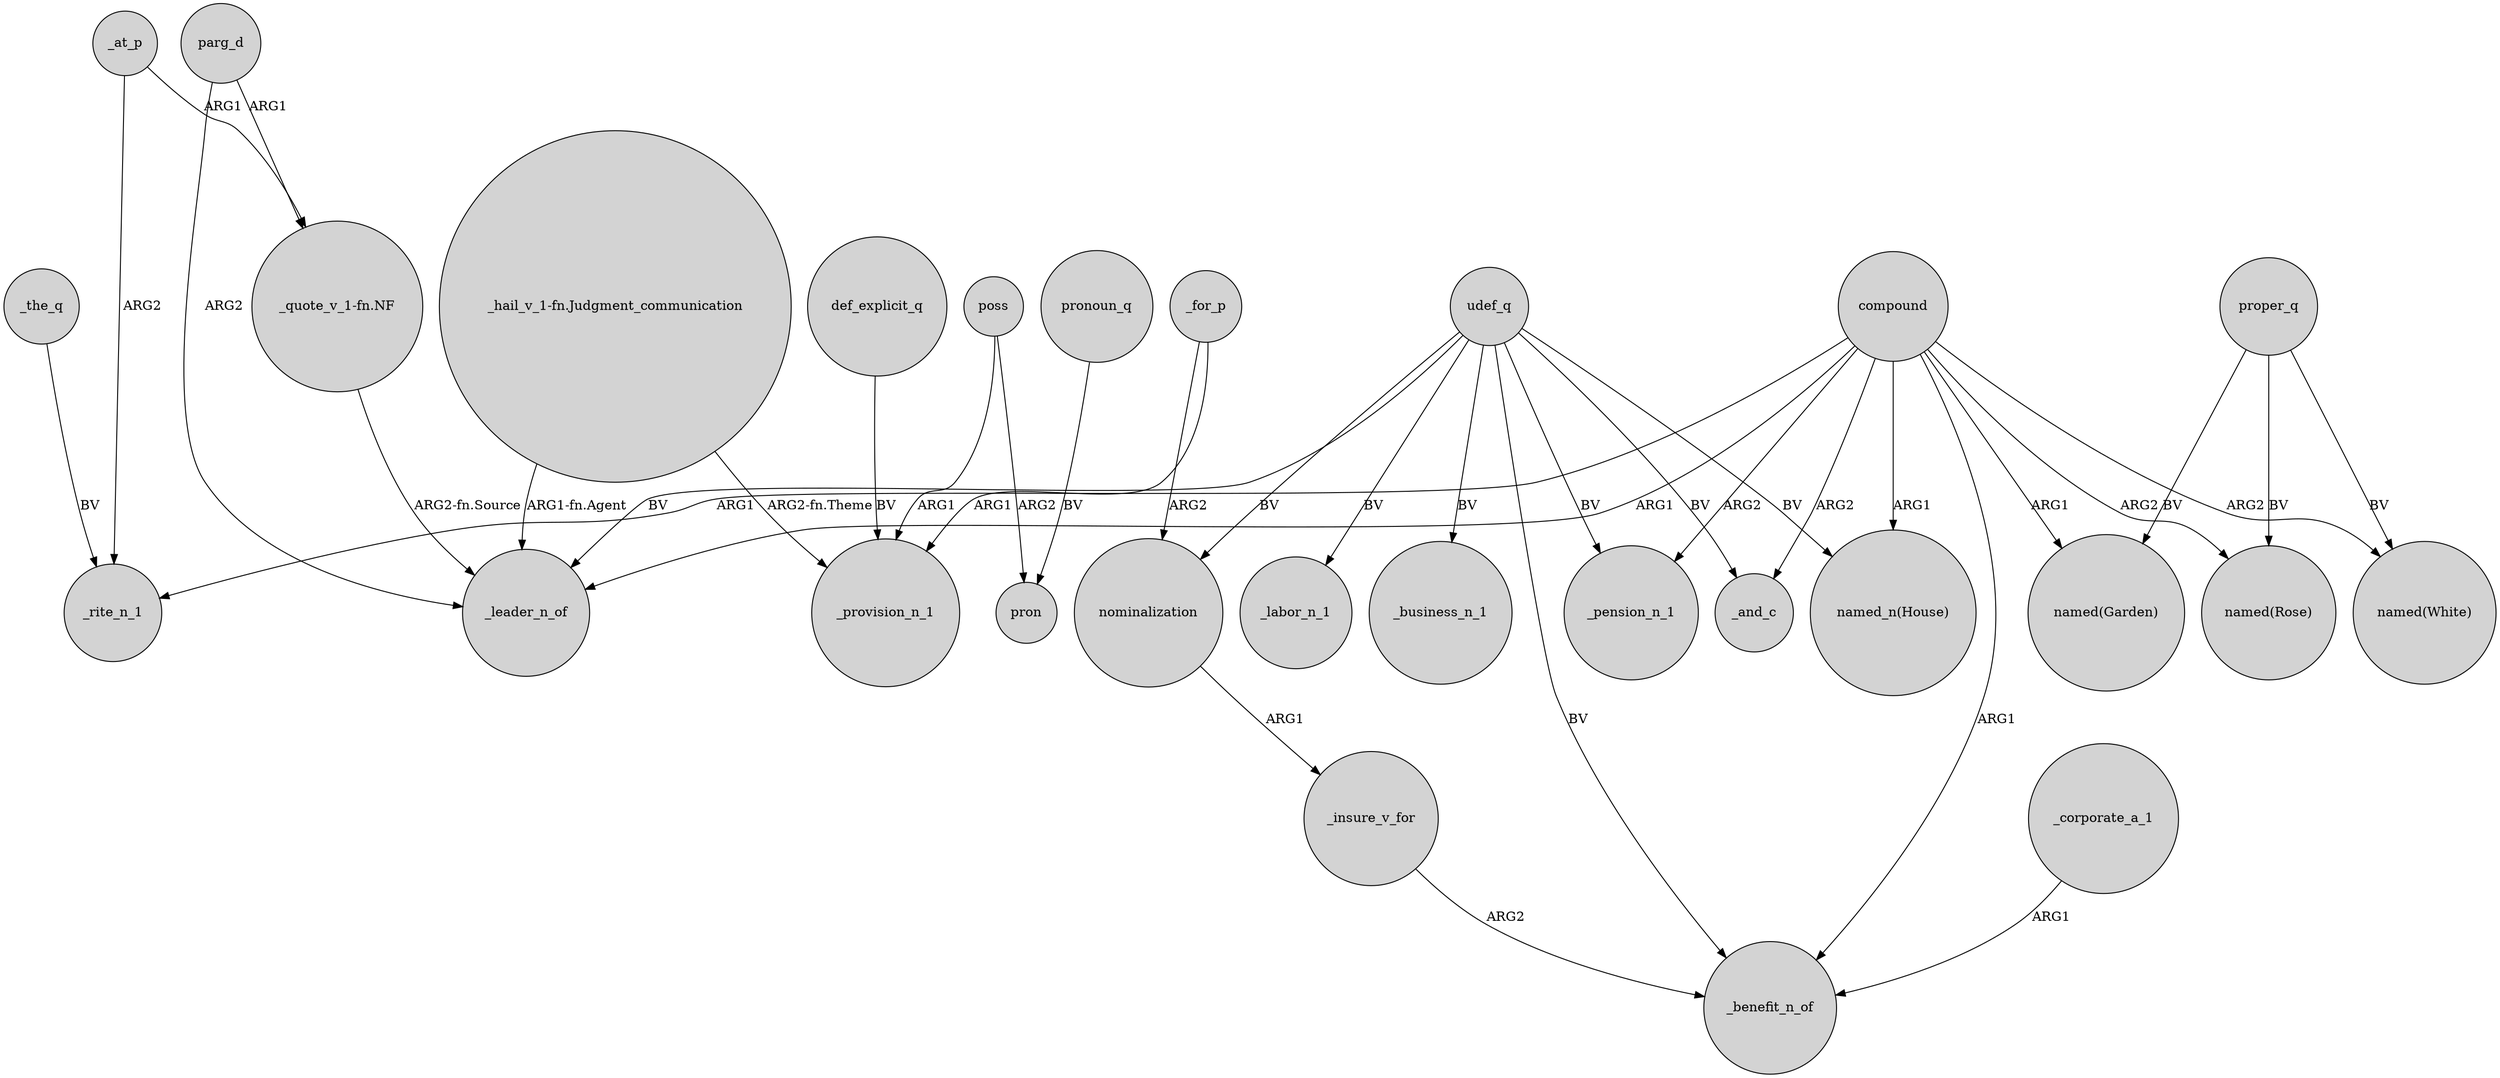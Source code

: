 digraph {
	node [shape=circle style=filled]
	udef_q -> "named_n(House)" [label=BV]
	def_explicit_q -> _provision_n_1 [label=BV]
	"_quote_v_1-fn.NF" -> _leader_n_of [label="ARG2-fn.Source"]
	compound -> "named(Garden)" [label=ARG1]
	poss -> pron [label=ARG2]
	proper_q -> "named(Garden)" [label=BV]
	compound -> "named(Rose)" [label=ARG2]
	_for_p -> _provision_n_1 [label=ARG1]
	compound -> "named(White)" [label=ARG2]
	_for_p -> nominalization [label=ARG2]
	nominalization -> _insure_v_for [label=ARG1]
	compound -> _leader_n_of [label=ARG1]
	compound -> _pension_n_1 [label=ARG2]
	_at_p -> "_quote_v_1-fn.NF" [label=ARG1]
	compound -> "named_n(House)" [label=ARG1]
	udef_q -> _labor_n_1 [label=BV]
	parg_d -> "_quote_v_1-fn.NF" [label=ARG1]
	proper_q -> "named(White)" [label=BV]
	_at_p -> _rite_n_1 [label=ARG2]
	pronoun_q -> pron [label=BV]
	compound -> _and_c [label=ARG2]
	compound -> _rite_n_1 [label=ARG1]
	udef_q -> _pension_n_1 [label=BV]
	udef_q -> nominalization [label=BV]
	"_hail_v_1-fn.Judgment_communication" -> _leader_n_of [label="ARG1-fn.Agent"]
	compound -> _benefit_n_of [label=ARG1]
	udef_q -> _business_n_1 [label=BV]
	parg_d -> _leader_n_of [label=ARG2]
	proper_q -> "named(Rose)" [label=BV]
	_corporate_a_1 -> _benefit_n_of [label=ARG1]
	"_hail_v_1-fn.Judgment_communication" -> _provision_n_1 [label="ARG2-fn.Theme"]
	udef_q -> _and_c [label=BV]
	poss -> _provision_n_1 [label=ARG1]
	udef_q -> _benefit_n_of [label=BV]
	udef_q -> _leader_n_of [label=BV]
	_insure_v_for -> _benefit_n_of [label=ARG2]
	_the_q -> _rite_n_1 [label=BV]
}
